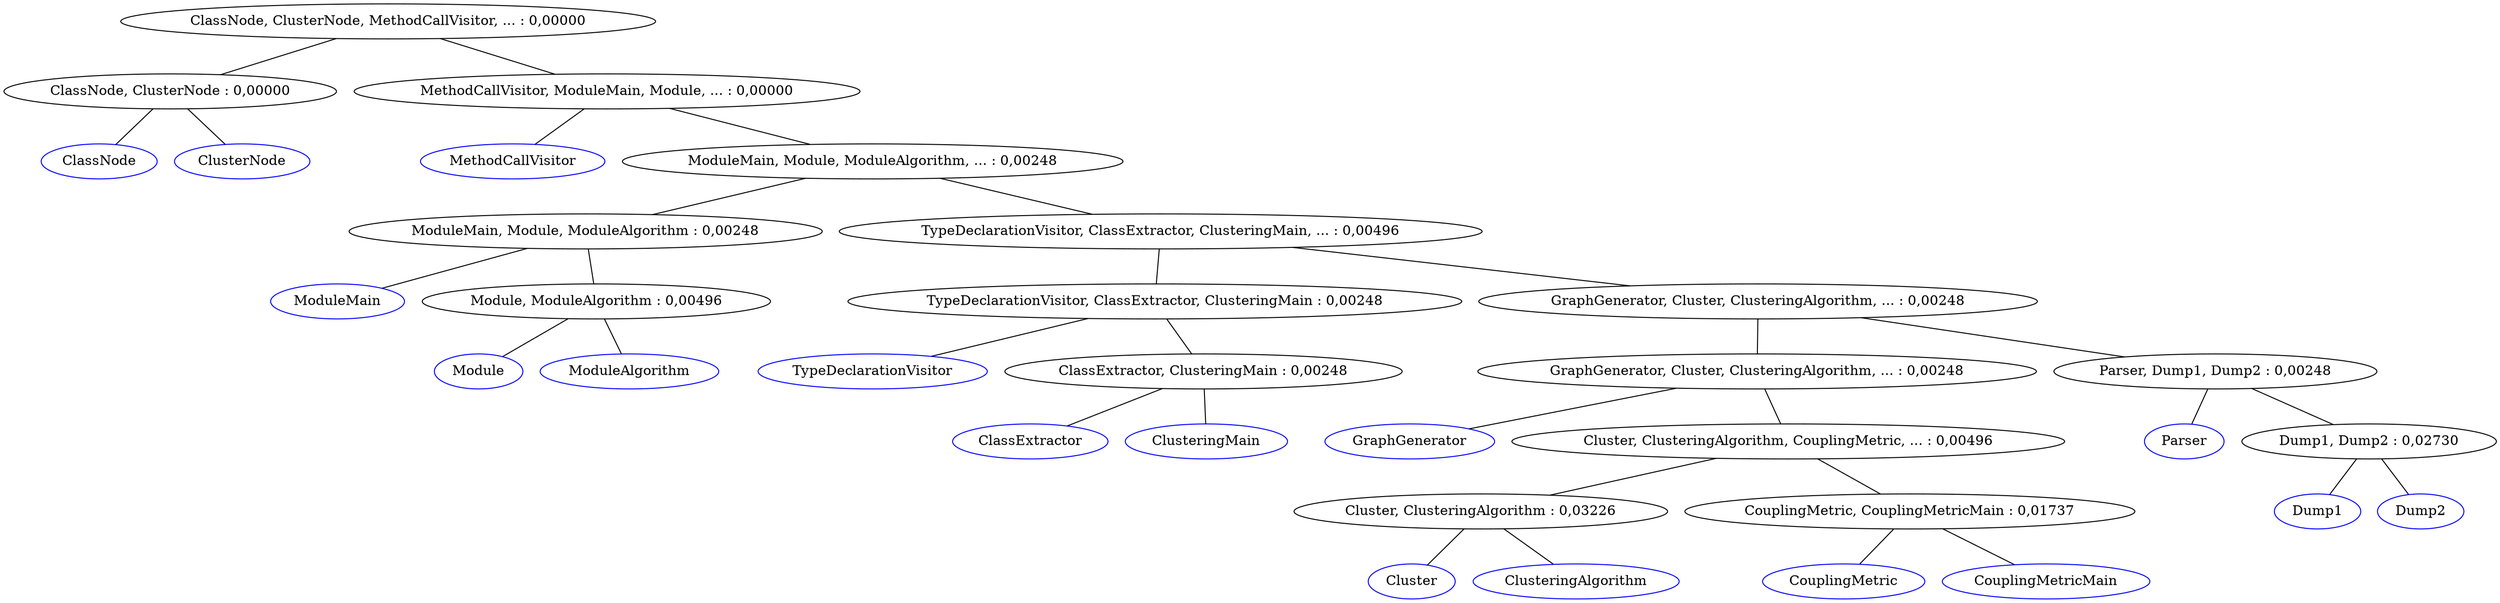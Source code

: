 digraph G {
  0 [label="ClassNode, ClusterNode, MethodCallVisitor, ... : 0,00000"];
  1 [label="ClassNode, ClusterNode : 0,00000"];
  2 [label="ClassNode" color=blue];
  1 -> 2 [dir=none];
  3 [label="ClusterNode" color=blue];
  1 -> 3 [dir=none];
  0 -> 1 [dir=none];
  4 [label="MethodCallVisitor, ModuleMain, Module, ... : 0,00000"];
  5 [label="MethodCallVisitor" color=blue];
  4 -> 5 [dir=none];
  6 [label="ModuleMain, Module, ModuleAlgorithm, ... : 0,00248"];
  7 [label="ModuleMain, Module, ModuleAlgorithm : 0,00248"];
  8 [label="ModuleMain" color=blue];
  7 -> 8 [dir=none];
  9 [label="Module, ModuleAlgorithm : 0,00496"];
  10 [label="Module" color=blue];
  9 -> 10 [dir=none];
  11 [label="ModuleAlgorithm" color=blue];
  9 -> 11 [dir=none];
  7 -> 9 [dir=none];
  6 -> 7 [dir=none];
  12 [label="TypeDeclarationVisitor, ClassExtractor, ClusteringMain, ... : 0,00496"];
  13 [label="TypeDeclarationVisitor, ClassExtractor, ClusteringMain : 0,00248"];
  14 [label="TypeDeclarationVisitor" color=blue];
  13 -> 14 [dir=none];
  15 [label="ClassExtractor, ClusteringMain : 0,00248"];
  16 [label="ClassExtractor" color=blue];
  15 -> 16 [dir=none];
  17 [label="ClusteringMain" color=blue];
  15 -> 17 [dir=none];
  13 -> 15 [dir=none];
  12 -> 13 [dir=none];
  18 [label="GraphGenerator, Cluster, ClusteringAlgorithm, ... : 0,00248"];
  19 [label="GraphGenerator, Cluster, ClusteringAlgorithm, ... : 0,00248"];
  20 [label="GraphGenerator" color=blue];
  19 -> 20 [dir=none];
  21 [label="Cluster, ClusteringAlgorithm, CouplingMetric, ... : 0,00496"];
  22 [label="Cluster, ClusteringAlgorithm : 0,03226"];
  23 [label="Cluster" color=blue];
  22 -> 23 [dir=none];
  24 [label="ClusteringAlgorithm" color=blue];
  22 -> 24 [dir=none];
  21 -> 22 [dir=none];
  25 [label="CouplingMetric, CouplingMetricMain : 0,01737"];
  26 [label="CouplingMetric" color=blue];
  25 -> 26 [dir=none];
  27 [label="CouplingMetricMain" color=blue];
  25 -> 27 [dir=none];
  21 -> 25 [dir=none];
  19 -> 21 [dir=none];
  18 -> 19 [dir=none];
  28 [label="Parser, Dump1, Dump2 : 0,00248"];
  29 [label="Parser" color=blue];
  28 -> 29 [dir=none];
  30 [label="Dump1, Dump2 : 0,02730"];
  31 [label="Dump1" color=blue];
  30 -> 31 [dir=none];
  32 [label="Dump2" color=blue];
  30 -> 32 [dir=none];
  28 -> 30 [dir=none];
  18 -> 28 [dir=none];
  12 -> 18 [dir=none];
  6 -> 12 [dir=none];
  4 -> 6 [dir=none];
  0 -> 4 [dir=none];
}

